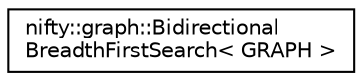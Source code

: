 digraph "Graphical Class Hierarchy"
{
  edge [fontname="Helvetica",fontsize="10",labelfontname="Helvetica",labelfontsize="10"];
  node [fontname="Helvetica",fontsize="10",shape=record];
  rankdir="LR";
  Node1 [label="nifty::graph::Bidirectional\lBreadthFirstSearch\< GRAPH \>",height=0.2,width=0.4,color="black", fillcolor="white", style="filled",URL="$classnifty_1_1graph_1_1BidirectionalBreadthFirstSearch.html"];
}
